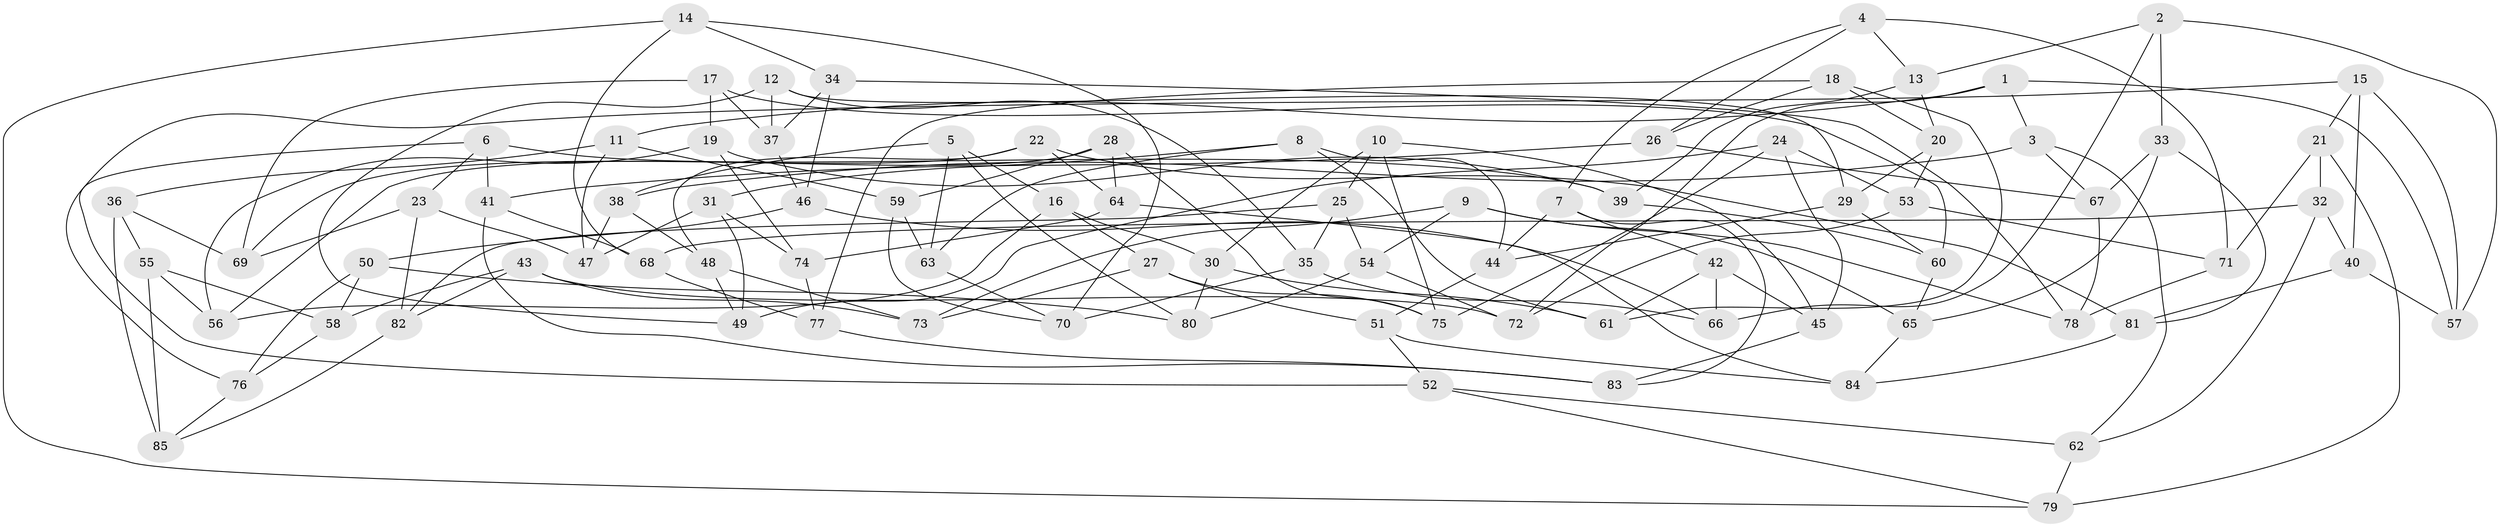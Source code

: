 // coarse degree distribution, {6: 0.5510204081632653, 4: 0.20408163265306123, 5: 0.1836734693877551, 3: 0.061224489795918366}
// Generated by graph-tools (version 1.1) at 2025/52/02/27/25 19:52:35]
// undirected, 85 vertices, 170 edges
graph export_dot {
graph [start="1"]
  node [color=gray90,style=filled];
  1;
  2;
  3;
  4;
  5;
  6;
  7;
  8;
  9;
  10;
  11;
  12;
  13;
  14;
  15;
  16;
  17;
  18;
  19;
  20;
  21;
  22;
  23;
  24;
  25;
  26;
  27;
  28;
  29;
  30;
  31;
  32;
  33;
  34;
  35;
  36;
  37;
  38;
  39;
  40;
  41;
  42;
  43;
  44;
  45;
  46;
  47;
  48;
  49;
  50;
  51;
  52;
  53;
  54;
  55;
  56;
  57;
  58;
  59;
  60;
  61;
  62;
  63;
  64;
  65;
  66;
  67;
  68;
  69;
  70;
  71;
  72;
  73;
  74;
  75;
  76;
  77;
  78;
  79;
  80;
  81;
  82;
  83;
  84;
  85;
  1 -- 72;
  1 -- 3;
  1 -- 57;
  1 -- 11;
  2 -- 33;
  2 -- 13;
  2 -- 57;
  2 -- 66;
  3 -- 67;
  3 -- 62;
  3 -- 38;
  4 -- 71;
  4 -- 13;
  4 -- 7;
  4 -- 26;
  5 -- 38;
  5 -- 16;
  5 -- 80;
  5 -- 63;
  6 -- 39;
  6 -- 41;
  6 -- 23;
  6 -- 76;
  7 -- 42;
  7 -- 44;
  7 -- 83;
  8 -- 63;
  8 -- 61;
  8 -- 31;
  8 -- 44;
  9 -- 54;
  9 -- 65;
  9 -- 78;
  9 -- 73;
  10 -- 75;
  10 -- 25;
  10 -- 30;
  10 -- 45;
  11 -- 36;
  11 -- 47;
  11 -- 59;
  12 -- 37;
  12 -- 29;
  12 -- 35;
  12 -- 49;
  13 -- 39;
  13 -- 20;
  14 -- 34;
  14 -- 70;
  14 -- 79;
  14 -- 68;
  15 -- 57;
  15 -- 52;
  15 -- 21;
  15 -- 40;
  16 -- 27;
  16 -- 30;
  16 -- 56;
  17 -- 37;
  17 -- 60;
  17 -- 69;
  17 -- 19;
  18 -- 20;
  18 -- 26;
  18 -- 61;
  18 -- 77;
  19 -- 39;
  19 -- 56;
  19 -- 74;
  20 -- 29;
  20 -- 53;
  21 -- 32;
  21 -- 71;
  21 -- 79;
  22 -- 81;
  22 -- 69;
  22 -- 64;
  22 -- 48;
  23 -- 82;
  23 -- 69;
  23 -- 47;
  24 -- 45;
  24 -- 49;
  24 -- 75;
  24 -- 53;
  25 -- 82;
  25 -- 35;
  25 -- 54;
  26 -- 41;
  26 -- 67;
  27 -- 75;
  27 -- 73;
  27 -- 51;
  28 -- 59;
  28 -- 56;
  28 -- 64;
  28 -- 75;
  29 -- 60;
  29 -- 44;
  30 -- 61;
  30 -- 80;
  31 -- 47;
  31 -- 49;
  31 -- 74;
  32 -- 62;
  32 -- 40;
  32 -- 68;
  33 -- 65;
  33 -- 67;
  33 -- 81;
  34 -- 78;
  34 -- 46;
  34 -- 37;
  35 -- 70;
  35 -- 66;
  36 -- 55;
  36 -- 69;
  36 -- 85;
  37 -- 46;
  38 -- 47;
  38 -- 48;
  39 -- 60;
  40 -- 81;
  40 -- 57;
  41 -- 68;
  41 -- 83;
  42 -- 66;
  42 -- 45;
  42 -- 61;
  43 -- 73;
  43 -- 72;
  43 -- 82;
  43 -- 58;
  44 -- 51;
  45 -- 83;
  46 -- 66;
  46 -- 50;
  48 -- 73;
  48 -- 49;
  50 -- 76;
  50 -- 58;
  50 -- 80;
  51 -- 52;
  51 -- 84;
  52 -- 62;
  52 -- 79;
  53 -- 72;
  53 -- 71;
  54 -- 72;
  54 -- 80;
  55 -- 85;
  55 -- 56;
  55 -- 58;
  58 -- 76;
  59 -- 63;
  59 -- 70;
  60 -- 65;
  62 -- 79;
  63 -- 70;
  64 -- 74;
  64 -- 84;
  65 -- 84;
  67 -- 78;
  68 -- 77;
  71 -- 78;
  74 -- 77;
  76 -- 85;
  77 -- 83;
  81 -- 84;
  82 -- 85;
}
